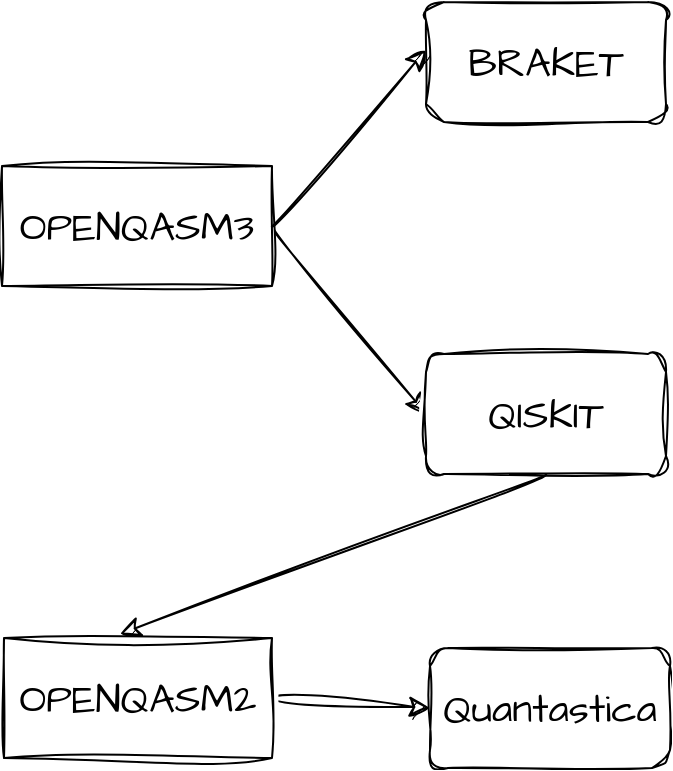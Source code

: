 <mxfile version="24.3.1" type="github">
  <diagram name="Page-1" id="_gzgYD_KYaA4K9BWAQmz">
    <mxGraphModel dx="1776" dy="1329" grid="0" gridSize="10" guides="1" tooltips="1" connect="1" arrows="1" fold="1" page="0" pageScale="1" pageWidth="827" pageHeight="1169" math="0" shadow="0">
      <root>
        <mxCell id="0" />
        <mxCell id="1" parent="0" />
        <mxCell id="ivMqyG__YYmlSGlYJp5q-7" style="edgeStyle=none;curved=1;rounded=0;sketch=1;hachureGap=4;jiggle=2;curveFitting=1;orthogonalLoop=1;jettySize=auto;html=1;exitX=1;exitY=0.5;exitDx=0;exitDy=0;entryX=0;entryY=0.5;entryDx=0;entryDy=0;fontFamily=Architects Daughter;fontSource=https%3A%2F%2Ffonts.googleapis.com%2Fcss%3Ffamily%3DArchitects%2BDaughter;fontSize=20;startSize=8;endSize=8;" edge="1" parent="1" source="ivMqyG__YYmlSGlYJp5q-1" target="ivMqyG__YYmlSGlYJp5q-3">
          <mxGeometry relative="1" as="geometry" />
        </mxCell>
        <mxCell id="ivMqyG__YYmlSGlYJp5q-1" value="OPENQASM3" style="rounded=0;whiteSpace=wrap;html=1;sketch=1;hachureGap=4;jiggle=2;curveFitting=1;fontFamily=Architects Daughter;fontSource=https%3A%2F%2Ffonts.googleapis.com%2Fcss%3Ffamily%3DArchitects%2BDaughter;fontSize=20;" vertex="1" parent="1">
          <mxGeometry x="-36" y="-78" width="135" height="60" as="geometry" />
        </mxCell>
        <mxCell id="ivMqyG__YYmlSGlYJp5q-2" value="BRAKET" style="rounded=1;whiteSpace=wrap;html=1;sketch=1;hachureGap=4;jiggle=2;curveFitting=1;fontFamily=Architects Daughter;fontSource=https%3A%2F%2Ffonts.googleapis.com%2Fcss%3Ffamily%3DArchitects%2BDaughter;fontSize=20;" vertex="1" parent="1">
          <mxGeometry x="176" y="-160" width="120" height="60" as="geometry" />
        </mxCell>
        <mxCell id="ivMqyG__YYmlSGlYJp5q-3" value="QISKIT" style="rounded=1;whiteSpace=wrap;html=1;sketch=1;hachureGap=4;jiggle=2;curveFitting=1;fontFamily=Architects Daughter;fontSource=https%3A%2F%2Ffonts.googleapis.com%2Fcss%3Ffamily%3DArchitects%2BDaughter;fontSize=20;" vertex="1" parent="1">
          <mxGeometry x="176" y="16" width="120" height="60" as="geometry" />
        </mxCell>
        <mxCell id="ivMqyG__YYmlSGlYJp5q-9" style="edgeStyle=none;curved=1;rounded=0;sketch=1;hachureGap=4;jiggle=2;curveFitting=1;orthogonalLoop=1;jettySize=auto;html=1;exitX=1;exitY=0.5;exitDx=0;exitDy=0;entryX=0;entryY=0.5;entryDx=0;entryDy=0;fontFamily=Architects Daughter;fontSource=https%3A%2F%2Ffonts.googleapis.com%2Fcss%3Ffamily%3DArchitects%2BDaughter;fontSize=20;startSize=8;endSize=8;" edge="1" parent="1" source="ivMqyG__YYmlSGlYJp5q-4" target="ivMqyG__YYmlSGlYJp5q-5">
          <mxGeometry relative="1" as="geometry" />
        </mxCell>
        <mxCell id="ivMqyG__YYmlSGlYJp5q-4" value="OPENQASM2" style="rounded=0;whiteSpace=wrap;html=1;sketch=1;hachureGap=4;jiggle=2;curveFitting=1;fontFamily=Architects Daughter;fontSource=https%3A%2F%2Ffonts.googleapis.com%2Fcss%3Ffamily%3DArchitects%2BDaughter;fontSize=20;" vertex="1" parent="1">
          <mxGeometry x="-35" y="158" width="134" height="60" as="geometry" />
        </mxCell>
        <mxCell id="ivMqyG__YYmlSGlYJp5q-5" value="Quantastica" style="rounded=1;whiteSpace=wrap;html=1;sketch=1;hachureGap=4;jiggle=2;curveFitting=1;fontFamily=Architects Daughter;fontSource=https%3A%2F%2Ffonts.googleapis.com%2Fcss%3Ffamily%3DArchitects%2BDaughter;fontSize=20;" vertex="1" parent="1">
          <mxGeometry x="178" y="163" width="120" height="60" as="geometry" />
        </mxCell>
        <mxCell id="ivMqyG__YYmlSGlYJp5q-6" style="edgeStyle=none;curved=1;rounded=0;sketch=1;hachureGap=4;jiggle=2;curveFitting=1;orthogonalLoop=1;jettySize=auto;html=1;exitX=1;exitY=0.5;exitDx=0;exitDy=0;entryX=0;entryY=0.4;entryDx=0;entryDy=0;entryPerimeter=0;fontFamily=Architects Daughter;fontSource=https%3A%2F%2Ffonts.googleapis.com%2Fcss%3Ffamily%3DArchitects%2BDaughter;fontSize=20;startSize=8;endSize=8;" edge="1" parent="1" source="ivMqyG__YYmlSGlYJp5q-1" target="ivMqyG__YYmlSGlYJp5q-2">
          <mxGeometry relative="1" as="geometry" />
        </mxCell>
        <mxCell id="ivMqyG__YYmlSGlYJp5q-8" style="edgeStyle=none;curved=1;rounded=0;sketch=1;hachureGap=4;jiggle=2;curveFitting=1;orthogonalLoop=1;jettySize=auto;html=1;exitX=0.5;exitY=1;exitDx=0;exitDy=0;entryX=0.433;entryY=-0.033;entryDx=0;entryDy=0;entryPerimeter=0;fontFamily=Architects Daughter;fontSource=https%3A%2F%2Ffonts.googleapis.com%2Fcss%3Ffamily%3DArchitects%2BDaughter;fontSize=20;startSize=8;endSize=8;" edge="1" parent="1" source="ivMqyG__YYmlSGlYJp5q-3" target="ivMqyG__YYmlSGlYJp5q-4">
          <mxGeometry relative="1" as="geometry" />
        </mxCell>
      </root>
    </mxGraphModel>
  </diagram>
</mxfile>
